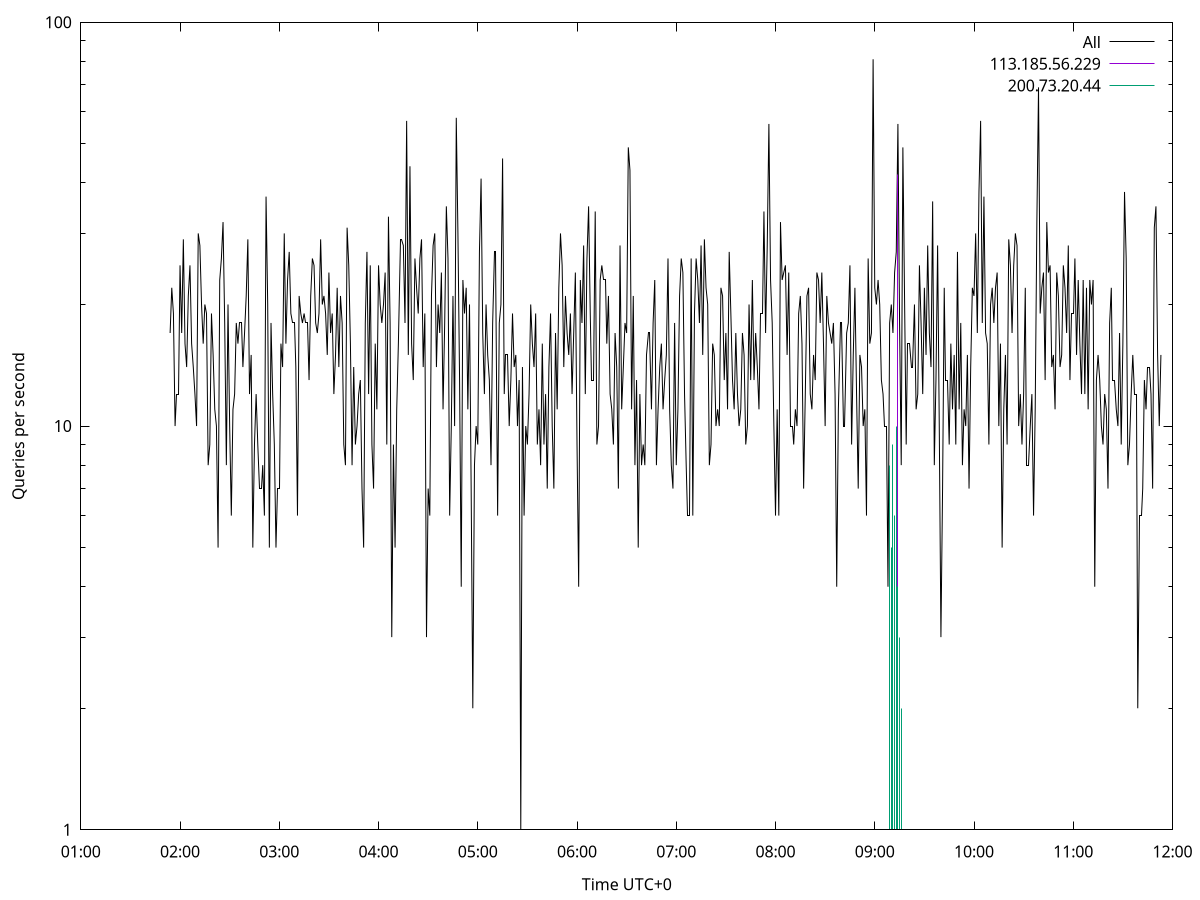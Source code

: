 set terminal pngcairo size 1024,768
set output 'Sun Jan  7 07:01:54 2024.png'
set ylabel 'Queries per second'
set xlabel 'Time UTC+0'
set xdata time
set timefmt "%s"
set log y
plot \
'-' using 1:2 linecolor 0 linetype 2 with lines title 'All', \
'-' using 1:2 linecolor 1 linetype 3 with impulses title "113.185.56.229", \
'-' using 1:2 linecolor 2 linetype 3 with impulses title "200.73.20.44"
1704585714 17
1704585715 22
1704585716 19
1704585717 10
1704585718 12
1704585719 12
1704585720 25
1704585721 17
1704585722 29
1704585723 16
1704585724 14
1704585725 21
1704585726 25
1704585727 16
1704585728 14
1704585729 12
1704585730 10
1704585731 30
1704585732 28
1704585733 20
1704585734 16
1704585735 20
1704585736 19
1704585737 8
1704585738 9
1704585739 19
1704585740 15
1704585741 11
1704585742 10
1704585743 5
1704585744 23
1704585745 26
1704585746 32
1704585747 18
1704585748 8
1704585749 20
1704585750 10
1704585751 6
1704585752 11
1704585753 12
1704585754 18
1704585755 16
1704585756 18
1704585757 18
1704585758 14
1704585759 17
1704585760 21
1704585761 29
1704585762 12
1704585763 15
1704585764 5
1704585765 9
1704585766 12
1704585767 9
1704585768 7
1704585769 7
1704585770 8
1704585771 6
1704585772 37
1704585773 20
1704585774 5
1704585775 18
1704585776 12
1704585777 9
1704585778 5
1704585779 7
1704585780 7
1704585781 16
1704585782 14
1704585783 30
1704585784 16
1704585785 23
1704585786 27
1704585787 19
1704585788 18
1704585789 18
1704585790 14
1704585791 6
1704585792 21
1704585793 19
1704585794 18
1704585795 19
1704585796 18
1704585797 18
1704585798 13
1704585799 21
1704585800 26
1704585801 25
1704585802 18
1704585803 17
1704585804 19
1704585805 29
1704585806 20
1704585807 21
1704585808 19
1704585809 15
1704585810 24
1704585811 17
1704585812 19
1704585813 12
1704585814 15
1704585815 22
1704585816 14
1704585817 21
1704585818 18
1704585819 9
1704585820 8
1704585821 31
1704585822 25
1704585823 16
1704585824 8
1704585825 14
1704585826 9
1704585827 10
1704585828 12
1704585829 13
1704585830 7
1704585831 5
1704585832 18
1704585833 27
1704585834 12
1704585835 25
1704585836 9
1704585837 7
1704585838 16
1704585839 11
1704585840 25
1704585841 20
1704585842 18
1704585843 20
1704585844 24
1704585845 9
1704585846 33
1704585847 18
1704585848 3
1704585849 9
1704585850 5
1704585851 11
1704585852 16
1704585853 29
1704585854 29
1704585855 28
1704585856 18
1704585857 57
1704585858 15
1704585859 44
1704585860 16
1704585861 13
1704585862 26
1704585863 22
1704585864 19
1704585865 26
1704585866 29
1704585867 14
1704585868 19
1704585869 3
1704585870 7
1704585871 6
1704585872 21
1704585873 28
1704585874 30
1704585875 14
1704585876 20
1704585877 17
1704585878 24
1704585879 11
1704585880 18
1704585881 35
1704585882 26
1704585883 6
1704585884 10
1704585885 21
1704585886 10
1704585887 58
1704585888 30
1704585889 13
1704585890 4
1704585891 23
1704585892 19
1704585893 22
1704585894 11
1704585895 20
1704585896 7
1704585897 2
1704585898 8
1704585899 10
1704585900 9
1704585901 27
1704585902 41
1704585903 17
1704585904 12
1704585905 20
1704585906 15
1704585907 13
1704585908 8
1704585909 18
1704585910 27
1704585911 27
1704585912 6
1704585913 18
1704585914 20
1704585915 46
1704585916 12
1704585917 15
1704585918 15
1704585919 10
1704585920 13
1704585921 19
1704585922 14
1704585923 15
1704585924 10
1704585925 13
1704585926 1
1704585927 14
1704585928 6
1704585929 10
1704585930 9
1704585931 12
1704585932 20
1704585933 16
1704585934 14
1704585935 19
1704585936 9
1704585937 11
1704585938 8
1704585939 16
1704585940 9
1704585941 12
1704585942 7
1704585943 14
1704585944 19
1704585945 10
1704585946 7
1704585947 17
1704585948 11
1704585949 22
1704585950 30
1704585951 25
1704585952 14
1704585953 21
1704585954 17
1704585955 15
1704585956 19
1704585957 12
1704585958 17
1704585959 24
1704585960 9
1704585961 4
1704585962 23
1704585963 18
1704585964 28
1704585965 12
1704585966 26
1704585967 35
1704585968 19
1704585969 13
1704585970 13
1704585971 34
1704585972 9
1704585973 10
1704585974 23
1704585975 25
1704585976 23
1704585977 23
1704585978 16
1704585979 21
1704585980 12
1704585981 11
1704585982 9
1704585983 17
1704585984 14
1704585985 7
1704585986 28
1704585987 11
1704585988 14
1704585989 18
1704585990 17
1704585991 49
1704585992 43
1704585993 11
1704585994 21
1704585995 8
1704585996 13
1704585997 5
1704585998 12
1704585999 8
1704586000 9
1704586001 8
1704586002 15
1704586003 17
1704586004 17
1704586005 11
1704586006 18
1704586007 23
1704586008 8
1704586009 11
1704586010 14
1704586011 16
1704586012 11
1704586013 13
1704586014 15
1704586015 26
1704586016 11
1704586017 8
1704586018 7
1704586019 18
1704586020 8
1704586021 11
1704586022 21
1704586023 26
1704586024 24
1704586025 12
1704586026 8
1704586027 6
1704586028 6
1704586029 26
1704586030 6
1704586031 19
1704586032 26
1704586033 23
1704586034 18
1704586035 28
1704586036 15
1704586037 29
1704586038 22
1704586039 20
1704586040 8
1704586041 9
1704586042 16
1704586043 15
1704586044 10
1704586045 11
1704586046 10
1704586047 22
1704586048 21
1704586049 13
1704586050 17
1704586051 11
1704586052 27
1704586053 19
1704586054 13
1704586055 11
1704586056 17
1704586057 12
1704586058 10
1704586059 11
1704586060 17
1704586061 15
1704586062 9
1704586063 10
1704586064 20
1704586065 13
1704586066 23
1704586067 13
1704586068 17
1704586069 14
1704586070 11
1704586071 19
1704586072 19
1704586073 34
1704586074 17
1704586075 28
1704586076 56
1704586077 23
1704586078 18
1704586079 10
1704586080 6
1704586081 11
1704586082 6
1704586083 32
1704586084 23
1704586085 24
1704586086 25
1704586087 15
1704586088 24
1704586089 10
1704586090 10
1704586091 9
1704586092 11
1704586093 10
1704586094 19
1704586095 21
1704586096 16
1704586097 7
1704586098 12
1704586099 21
1704586100 22
1704586101 12
1704586102 11
1704586103 15
1704586104 13
1704586105 24
1704586106 23
1704586107 18
1704586108 24
1704586109 16
1704586110 10
1704586111 21
1704586112 18
1704586113 17
1704586114 16
1704586115 18
1704586116 12
1704586117 4
1704586118 11
1704586119 18
1704586120 18
1704586121 10
1704586122 10
1704586123 17
1704586124 18
1704586125 25
1704586126 9
1704586127 15
1704586128 22
1704586129 12
1704586130 7
1704586131 15
1704586132 14
1704586133 10
1704586134 11
1704586135 6
1704586136 26
1704586137 16
1704586138 17
1704586139 81
1704586140 22
1704586141 20
1704586142 23
1704586143 20
1704586144 13
1704586145 12
1704586146 10
1704586147 10
1704586148 4
1704586149 18
1704586150 20
1704586151 17
1704586152 24
1704586153 27
1704586154 56
1704586155 18
1704586156 8
1704586157 49
1704586158 21
1704586159 9
1704586160 16
1704586161 16
1704586162 14
1704586163 14
1704586164 20
1704586165 11
1704586166 12
1704586167 25
1704586168 18
1704586169 12
1704586170 22
1704586171 15
1704586172 28
1704586173 17
1704586174 14
1704586175 36
1704586176 8
1704586177 13
1704586178 28
1704586179 10
1704586180 3
1704586181 7
1704586182 22
1704586183 13
1704586184 13
1704586185 9
1704586186 16
1704586187 11
1704586188 15
1704586189 9
1704586190 27
1704586191 11
1704586192 18
1704586193 8
1704586194 11
1704586195 10
1704586196 15
1704586197 7
1704586198 14
1704586199 22
1704586200 21
1704586201 30
1704586202 17
1704586203 38
1704586204 57
1704586205 18
1704586206 37
1704586207 17
1704586208 16
1704586209 9
1704586210 20
1704586211 22
1704586212 18
1704586213 22
1704586214 24
1704586215 10
1704586216 16
1704586217 5
1704586218 11
1704586219 15
1704586220 9
1704586221 29
1704586222 25
1704586223 17
1704586224 25
1704586225 30
1704586226 28
1704586227 10
1704586228 12
1704586229 9
1704586230 12
1704586231 22
1704586232 8
1704586233 8
1704586234 10
1704586235 12
1704586236 6
1704586237 11
1704586238 32
1704586239 69
1704586240 19
1704586241 22
1704586242 24
1704586243 13
1704586244 32
1704586245 24
1704586246 25
1704586247 14
1704586248 15
1704586249 11
1704586250 24
1704586251 21
1704586252 14
1704586253 15
1704586254 25
1704586255 22
1704586256 17
1704586257 28
1704586258 13
1704586259 19
1704586260 19
1704586261 26
1704586262 15
1704586263 23
1704586264 16
1704586265 12
1704586266 23
1704586267 12
1704586268 22
1704586269 11
1704586270 23
1704586271 20
1704586272 23
1704586273 4
1704586274 13
1704586275 15
1704586276 13
1704586277 10
1704586278 9
1704586279 12
1704586280 11
1704586281 7
1704586282 18
1704586283 22
1704586284 13
1704586285 13
1704586286 11
1704586287 10
1704586288 17
1704586289 9
1704586290 16
1704586291 38
1704586292 26
1704586293 8
1704586294 9
1704586295 12
1704586296 15
1704586297 12
1704586298 12
1704586299 2
1704586300 6
1704586301 6
1704586302 7
1704586303 13
1704586304 11
1704586305 14
1704586306 14
1704586307 12
1704586308 7
1704586309 31
1704586310 35
1704586311 15
1704586312 10
1704586313 15

e
1704585870 1
1704586153 1
1704586154 42

e
1704586149 8
1704586150 5
1704586151 9
1704586152 6
1704586153 10
1704586154 4
1704586155 3
1704586156 2
1704586157 1

e
